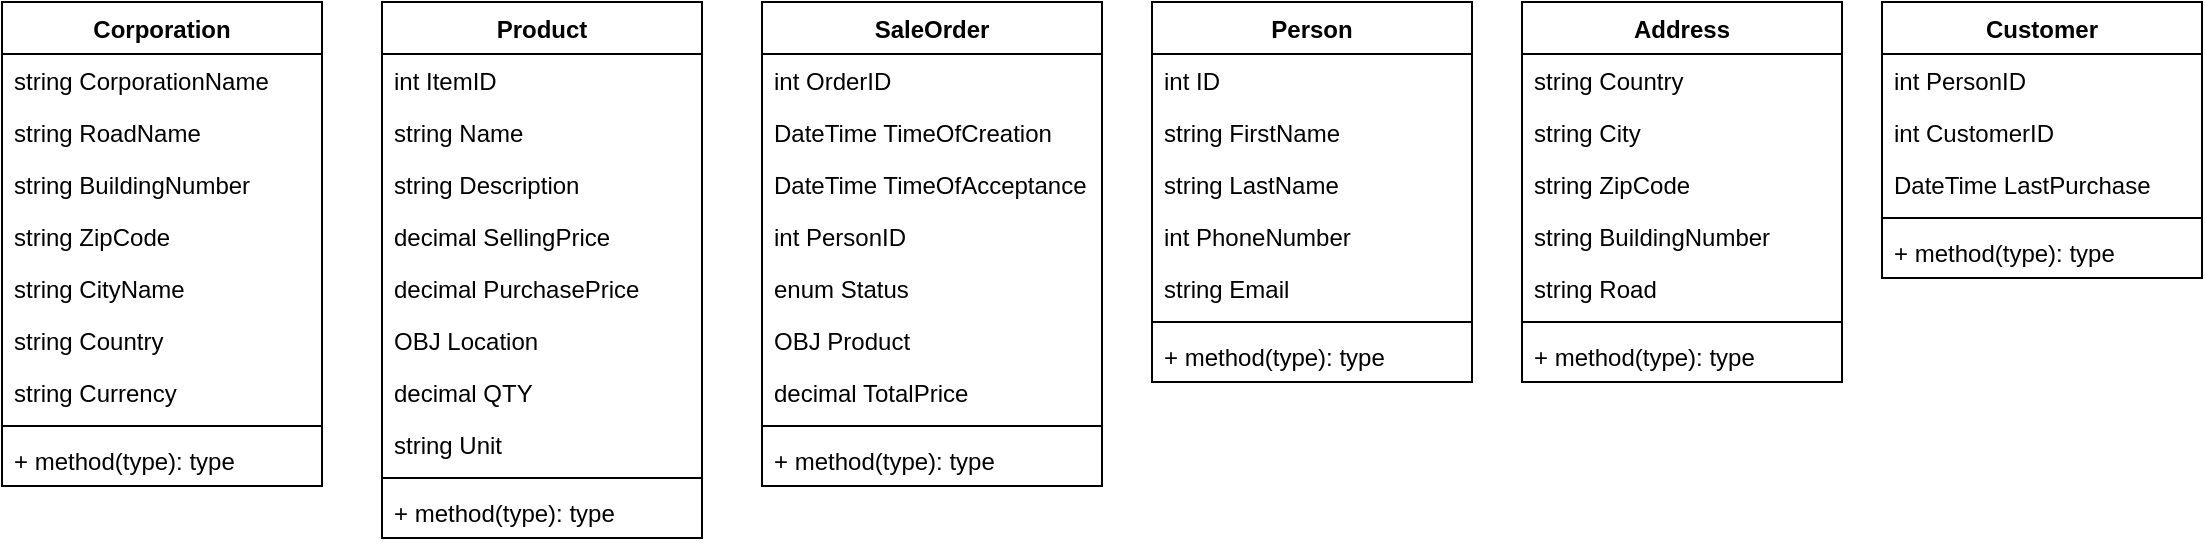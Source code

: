 <mxfile>
    <diagram name="Page-1" id="e7e014a7-5840-1c2e-5031-d8a46d1fe8dd">
        <mxGraphModel dx="933" dy="696" grid="1" gridSize="10" guides="1" tooltips="1" connect="1" arrows="1" fold="1" page="1" pageScale="1" pageWidth="1169" pageHeight="826" background="none" math="0" shadow="0">
            <root>
                <mxCell id="0"/>
                <mxCell id="1" parent="0"/>
                <mxCell id="sadiETQcaKYxQHdvcYxY-53" value="Customer" style="swimlane;fontStyle=1;align=center;verticalAlign=top;childLayout=stackLayout;horizontal=1;startSize=26;horizontalStack=0;resizeParent=1;resizeParentMax=0;resizeLast=0;collapsible=1;marginBottom=0;" parent="1" vertex="1">
                    <mxGeometry x="950" y="10" width="160" height="138" as="geometry"/>
                </mxCell>
                <mxCell id="sadiETQcaKYxQHdvcYxY-54" value="int PersonID" style="text;strokeColor=none;fillColor=none;align=left;verticalAlign=top;spacingLeft=4;spacingRight=4;overflow=hidden;rotatable=0;points=[[0,0.5],[1,0.5]];portConstraint=eastwest;" parent="sadiETQcaKYxQHdvcYxY-53" vertex="1">
                    <mxGeometry y="26" width="160" height="26" as="geometry"/>
                </mxCell>
                <mxCell id="sadiETQcaKYxQHdvcYxY-127" value="int CustomerID&#10;" style="text;strokeColor=none;fillColor=none;align=left;verticalAlign=top;spacingLeft=4;spacingRight=4;overflow=hidden;rotatable=0;points=[[0,0.5],[1,0.5]];portConstraint=eastwest;" parent="sadiETQcaKYxQHdvcYxY-53" vertex="1">
                    <mxGeometry y="52" width="160" height="26" as="geometry"/>
                </mxCell>
                <mxCell id="sadiETQcaKYxQHdvcYxY-124" value="DateTime LastPurchase" style="text;strokeColor=none;fillColor=none;align=left;verticalAlign=top;spacingLeft=4;spacingRight=4;overflow=hidden;rotatable=0;points=[[0,0.5],[1,0.5]];portConstraint=eastwest;" parent="sadiETQcaKYxQHdvcYxY-53" vertex="1">
                    <mxGeometry y="78" width="160" height="26" as="geometry"/>
                </mxCell>
                <mxCell id="sadiETQcaKYxQHdvcYxY-55" value="" style="line;strokeWidth=1;fillColor=none;align=left;verticalAlign=middle;spacingTop=-1;spacingLeft=3;spacingRight=3;rotatable=0;labelPosition=right;points=[];portConstraint=eastwest;" parent="sadiETQcaKYxQHdvcYxY-53" vertex="1">
                    <mxGeometry y="104" width="160" height="8" as="geometry"/>
                </mxCell>
                <mxCell id="sadiETQcaKYxQHdvcYxY-56" value="+ method(type): type" style="text;strokeColor=none;fillColor=none;align=left;verticalAlign=top;spacingLeft=4;spacingRight=4;overflow=hidden;rotatable=0;points=[[0,0.5],[1,0.5]];portConstraint=eastwest;" parent="sadiETQcaKYxQHdvcYxY-53" vertex="1">
                    <mxGeometry y="112" width="160" height="26" as="geometry"/>
                </mxCell>
                <mxCell id="sadiETQcaKYxQHdvcYxY-61" value="SaleOrder" style="swimlane;fontStyle=1;align=center;verticalAlign=top;childLayout=stackLayout;horizontal=1;startSize=26;horizontalStack=0;resizeParent=1;resizeParentMax=0;resizeLast=0;collapsible=1;marginBottom=0;" parent="1" vertex="1">
                    <mxGeometry x="390" y="10" width="170" height="242" as="geometry"/>
                </mxCell>
                <mxCell id="sadiETQcaKYxQHdvcYxY-62" value="int OrderID" style="text;strokeColor=none;fillColor=none;align=left;verticalAlign=top;spacingLeft=4;spacingRight=4;overflow=hidden;rotatable=0;points=[[0,0.5],[1,0.5]];portConstraint=eastwest;" parent="sadiETQcaKYxQHdvcYxY-61" vertex="1">
                    <mxGeometry y="26" width="170" height="26" as="geometry"/>
                </mxCell>
                <mxCell id="sadiETQcaKYxQHdvcYxY-99" value="DateTime TimeOfCreation" style="text;strokeColor=none;fillColor=none;align=left;verticalAlign=top;spacingLeft=4;spacingRight=4;overflow=hidden;rotatable=0;points=[[0,0.5],[1,0.5]];portConstraint=eastwest;" parent="sadiETQcaKYxQHdvcYxY-61" vertex="1">
                    <mxGeometry y="52" width="170" height="26" as="geometry"/>
                </mxCell>
                <mxCell id="sadiETQcaKYxQHdvcYxY-100" value="DateTime TimeOfAcceptance" style="text;strokeColor=none;fillColor=none;align=left;verticalAlign=top;spacingLeft=4;spacingRight=4;overflow=hidden;rotatable=0;points=[[0,0.5],[1,0.5]];portConstraint=eastwest;" parent="sadiETQcaKYxQHdvcYxY-61" vertex="1">
                    <mxGeometry y="78" width="170" height="26" as="geometry"/>
                </mxCell>
                <mxCell id="sadiETQcaKYxQHdvcYxY-101" value="int PersonID" style="text;strokeColor=none;fillColor=none;align=left;verticalAlign=top;spacingLeft=4;spacingRight=4;overflow=hidden;rotatable=0;points=[[0,0.5],[1,0.5]];portConstraint=eastwest;" parent="sadiETQcaKYxQHdvcYxY-61" vertex="1">
                    <mxGeometry y="104" width="170" height="26" as="geometry"/>
                </mxCell>
                <mxCell id="sadiETQcaKYxQHdvcYxY-102" value="enum Status" style="text;strokeColor=none;fillColor=none;align=left;verticalAlign=top;spacingLeft=4;spacingRight=4;overflow=hidden;rotatable=0;points=[[0,0.5],[1,0.5]];portConstraint=eastwest;" parent="sadiETQcaKYxQHdvcYxY-61" vertex="1">
                    <mxGeometry y="130" width="170" height="26" as="geometry"/>
                </mxCell>
                <mxCell id="sadiETQcaKYxQHdvcYxY-128" value="OBJ Product" style="text;strokeColor=none;fillColor=none;align=left;verticalAlign=top;spacingLeft=4;spacingRight=4;overflow=hidden;rotatable=0;points=[[0,0.5],[1,0.5]];portConstraint=eastwest;" parent="sadiETQcaKYxQHdvcYxY-61" vertex="1">
                    <mxGeometry y="156" width="170" height="26" as="geometry"/>
                </mxCell>
                <mxCell id="sadiETQcaKYxQHdvcYxY-129" value="decimal TotalPrice" style="text;strokeColor=none;fillColor=none;align=left;verticalAlign=top;spacingLeft=4;spacingRight=4;overflow=hidden;rotatable=0;points=[[0,0.5],[1,0.5]];portConstraint=eastwest;" parent="sadiETQcaKYxQHdvcYxY-61" vertex="1">
                    <mxGeometry y="182" width="170" height="26" as="geometry"/>
                </mxCell>
                <mxCell id="sadiETQcaKYxQHdvcYxY-63" value="" style="line;strokeWidth=1;fillColor=none;align=left;verticalAlign=middle;spacingTop=-1;spacingLeft=3;spacingRight=3;rotatable=0;labelPosition=right;points=[];portConstraint=eastwest;" parent="sadiETQcaKYxQHdvcYxY-61" vertex="1">
                    <mxGeometry y="208" width="170" height="8" as="geometry"/>
                </mxCell>
                <mxCell id="sadiETQcaKYxQHdvcYxY-64" value="+ method(type): type" style="text;strokeColor=none;fillColor=none;align=left;verticalAlign=top;spacingLeft=4;spacingRight=4;overflow=hidden;rotatable=0;points=[[0,0.5],[1,0.5]];portConstraint=eastwest;" parent="sadiETQcaKYxQHdvcYxY-61" vertex="1">
                    <mxGeometry y="216" width="170" height="26" as="geometry"/>
                </mxCell>
                <mxCell id="sadiETQcaKYxQHdvcYxY-69" value="Address" style="swimlane;fontStyle=1;align=center;verticalAlign=top;childLayout=stackLayout;horizontal=1;startSize=26;horizontalStack=0;resizeParent=1;resizeParentMax=0;resizeLast=0;collapsible=1;marginBottom=0;" parent="1" vertex="1">
                    <mxGeometry x="770" y="10" width="160" height="190" as="geometry"/>
                </mxCell>
                <mxCell id="sadiETQcaKYxQHdvcYxY-118" value="string Country" style="text;strokeColor=none;fillColor=none;align=left;verticalAlign=top;spacingLeft=4;spacingRight=4;overflow=hidden;rotatable=0;points=[[0,0.5],[1,0.5]];portConstraint=eastwest;" parent="sadiETQcaKYxQHdvcYxY-69" vertex="1">
                    <mxGeometry y="26" width="160" height="26" as="geometry"/>
                </mxCell>
                <mxCell id="sadiETQcaKYxQHdvcYxY-117" value="string City" style="text;strokeColor=none;fillColor=none;align=left;verticalAlign=top;spacingLeft=4;spacingRight=4;overflow=hidden;rotatable=0;points=[[0,0.5],[1,0.5]];portConstraint=eastwest;" parent="sadiETQcaKYxQHdvcYxY-69" vertex="1">
                    <mxGeometry y="52" width="160" height="26" as="geometry"/>
                </mxCell>
                <mxCell id="sadiETQcaKYxQHdvcYxY-116" value="string ZipCode" style="text;strokeColor=none;fillColor=none;align=left;verticalAlign=top;spacingLeft=4;spacingRight=4;overflow=hidden;rotatable=0;points=[[0,0.5],[1,0.5]];portConstraint=eastwest;" parent="sadiETQcaKYxQHdvcYxY-69" vertex="1">
                    <mxGeometry y="78" width="160" height="26" as="geometry"/>
                </mxCell>
                <mxCell id="sadiETQcaKYxQHdvcYxY-115" value="string BuildingNumber" style="text;strokeColor=none;fillColor=none;align=left;verticalAlign=top;spacingLeft=4;spacingRight=4;overflow=hidden;rotatable=0;points=[[0,0.5],[1,0.5]];portConstraint=eastwest;" parent="sadiETQcaKYxQHdvcYxY-69" vertex="1">
                    <mxGeometry y="104" width="160" height="26" as="geometry"/>
                </mxCell>
                <mxCell id="sadiETQcaKYxQHdvcYxY-114" value="string Road" style="text;strokeColor=none;fillColor=none;align=left;verticalAlign=top;spacingLeft=4;spacingRight=4;overflow=hidden;rotatable=0;points=[[0,0.5],[1,0.5]];portConstraint=eastwest;" parent="sadiETQcaKYxQHdvcYxY-69" vertex="1">
                    <mxGeometry y="130" width="160" height="26" as="geometry"/>
                </mxCell>
                <mxCell id="sadiETQcaKYxQHdvcYxY-71" value="" style="line;strokeWidth=1;fillColor=none;align=left;verticalAlign=middle;spacingTop=-1;spacingLeft=3;spacingRight=3;rotatable=0;labelPosition=right;points=[];portConstraint=eastwest;" parent="sadiETQcaKYxQHdvcYxY-69" vertex="1">
                    <mxGeometry y="156" width="160" height="8" as="geometry"/>
                </mxCell>
                <mxCell id="sadiETQcaKYxQHdvcYxY-72" value="+ method(type): type" style="text;strokeColor=none;fillColor=none;align=left;verticalAlign=top;spacingLeft=4;spacingRight=4;overflow=hidden;rotatable=0;points=[[0,0.5],[1,0.5]];portConstraint=eastwest;" parent="sadiETQcaKYxQHdvcYxY-69" vertex="1">
                    <mxGeometry y="164" width="160" height="26" as="geometry"/>
                </mxCell>
                <mxCell id="sadiETQcaKYxQHdvcYxY-73" value="Person" style="swimlane;fontStyle=1;align=center;verticalAlign=top;childLayout=stackLayout;horizontal=1;startSize=26;horizontalStack=0;resizeParent=1;resizeParentMax=0;resizeLast=0;collapsible=1;marginBottom=0;" parent="1" vertex="1">
                    <mxGeometry x="585" y="10" width="160" height="190" as="geometry"/>
                </mxCell>
                <mxCell id="sadiETQcaKYxQHdvcYxY-108" value="int ID" style="text;strokeColor=none;fillColor=none;align=left;verticalAlign=top;spacingLeft=4;spacingRight=4;overflow=hidden;rotatable=0;points=[[0,0.5],[1,0.5]];portConstraint=eastwest;" parent="sadiETQcaKYxQHdvcYxY-73" vertex="1">
                    <mxGeometry y="26" width="160" height="26" as="geometry"/>
                </mxCell>
                <mxCell id="sadiETQcaKYxQHdvcYxY-126" value="string FirstName" style="text;strokeColor=none;fillColor=none;align=left;verticalAlign=top;spacingLeft=4;spacingRight=4;overflow=hidden;rotatable=0;points=[[0,0.5],[1,0.5]];portConstraint=eastwest;" parent="sadiETQcaKYxQHdvcYxY-73" vertex="1">
                    <mxGeometry y="52" width="160" height="26" as="geometry"/>
                </mxCell>
                <mxCell id="sadiETQcaKYxQHdvcYxY-109" value="string LastName" style="text;strokeColor=none;fillColor=none;align=left;verticalAlign=top;spacingLeft=4;spacingRight=4;overflow=hidden;rotatable=0;points=[[0,0.5],[1,0.5]];portConstraint=eastwest;" parent="sadiETQcaKYxQHdvcYxY-73" vertex="1">
                    <mxGeometry y="78" width="160" height="26" as="geometry"/>
                </mxCell>
                <mxCell id="sadiETQcaKYxQHdvcYxY-111" value="int PhoneNumber" style="text;strokeColor=none;fillColor=none;align=left;verticalAlign=top;spacingLeft=4;spacingRight=4;overflow=hidden;rotatable=0;points=[[0,0.5],[1,0.5]];portConstraint=eastwest;" parent="sadiETQcaKYxQHdvcYxY-73" vertex="1">
                    <mxGeometry y="104" width="160" height="26" as="geometry"/>
                </mxCell>
                <mxCell id="sadiETQcaKYxQHdvcYxY-112" value="string Email" style="text;strokeColor=none;fillColor=none;align=left;verticalAlign=top;spacingLeft=4;spacingRight=4;overflow=hidden;rotatable=0;points=[[0,0.5],[1,0.5]];portConstraint=eastwest;" parent="sadiETQcaKYxQHdvcYxY-73" vertex="1">
                    <mxGeometry y="130" width="160" height="26" as="geometry"/>
                </mxCell>
                <mxCell id="sadiETQcaKYxQHdvcYxY-75" value="" style="line;strokeWidth=1;fillColor=none;align=left;verticalAlign=middle;spacingTop=-1;spacingLeft=3;spacingRight=3;rotatable=0;labelPosition=right;points=[];portConstraint=eastwest;" parent="sadiETQcaKYxQHdvcYxY-73" vertex="1">
                    <mxGeometry y="156" width="160" height="8" as="geometry"/>
                </mxCell>
                <mxCell id="sadiETQcaKYxQHdvcYxY-76" value="+ method(type): type" style="text;strokeColor=none;fillColor=none;align=left;verticalAlign=top;spacingLeft=4;spacingRight=4;overflow=hidden;rotatable=0;points=[[0,0.5],[1,0.5]];portConstraint=eastwest;" parent="sadiETQcaKYxQHdvcYxY-73" vertex="1">
                    <mxGeometry y="164" width="160" height="26" as="geometry"/>
                </mxCell>
                <mxCell id="sadiETQcaKYxQHdvcYxY-77" value="Product" style="swimlane;fontStyle=1;align=center;verticalAlign=top;childLayout=stackLayout;horizontal=1;startSize=26;horizontalStack=0;resizeParent=1;resizeParentMax=0;resizeLast=0;collapsible=1;marginBottom=0;" parent="1" vertex="1">
                    <mxGeometry x="200" y="10" width="160" height="268" as="geometry"/>
                </mxCell>
                <mxCell id="sadiETQcaKYxQHdvcYxY-78" value="int ItemID" style="text;strokeColor=none;fillColor=none;align=left;verticalAlign=top;spacingLeft=4;spacingRight=4;overflow=hidden;rotatable=0;points=[[0,0.5],[1,0.5]];portConstraint=eastwest;" parent="sadiETQcaKYxQHdvcYxY-77" vertex="1">
                    <mxGeometry y="26" width="160" height="26" as="geometry"/>
                </mxCell>
                <mxCell id="sadiETQcaKYxQHdvcYxY-92" value="string Name" style="text;strokeColor=none;fillColor=none;align=left;verticalAlign=top;spacingLeft=4;spacingRight=4;overflow=hidden;rotatable=0;points=[[0,0.5],[1,0.5]];portConstraint=eastwest;" parent="sadiETQcaKYxQHdvcYxY-77" vertex="1">
                    <mxGeometry y="52" width="160" height="26" as="geometry"/>
                </mxCell>
                <mxCell id="sadiETQcaKYxQHdvcYxY-93" value="string Description" style="text;strokeColor=none;fillColor=none;align=left;verticalAlign=top;spacingLeft=4;spacingRight=4;overflow=hidden;rotatable=0;points=[[0,0.5],[1,0.5]];portConstraint=eastwest;" parent="sadiETQcaKYxQHdvcYxY-77" vertex="1">
                    <mxGeometry y="78" width="160" height="26" as="geometry"/>
                </mxCell>
                <mxCell id="sadiETQcaKYxQHdvcYxY-94" value="decimal SellingPrice" style="text;strokeColor=none;fillColor=none;align=left;verticalAlign=top;spacingLeft=4;spacingRight=4;overflow=hidden;rotatable=0;points=[[0,0.5],[1,0.5]];portConstraint=eastwest;" parent="sadiETQcaKYxQHdvcYxY-77" vertex="1">
                    <mxGeometry y="104" width="160" height="26" as="geometry"/>
                </mxCell>
                <mxCell id="sadiETQcaKYxQHdvcYxY-95" value="decimal PurchasePrice" style="text;strokeColor=none;fillColor=none;align=left;verticalAlign=top;spacingLeft=4;spacingRight=4;overflow=hidden;rotatable=0;points=[[0,0.5],[1,0.5]];portConstraint=eastwest;" parent="sadiETQcaKYxQHdvcYxY-77" vertex="1">
                    <mxGeometry y="130" width="160" height="26" as="geometry"/>
                </mxCell>
                <mxCell id="sadiETQcaKYxQHdvcYxY-96" value="OBJ Location" style="text;strokeColor=none;fillColor=none;align=left;verticalAlign=top;spacingLeft=4;spacingRight=4;overflow=hidden;rotatable=0;points=[[0,0.5],[1,0.5]];portConstraint=eastwest;" parent="sadiETQcaKYxQHdvcYxY-77" vertex="1">
                    <mxGeometry y="156" width="160" height="26" as="geometry"/>
                </mxCell>
                <mxCell id="sadiETQcaKYxQHdvcYxY-97" value="decimal QTY " style="text;strokeColor=none;fillColor=none;align=left;verticalAlign=top;spacingLeft=4;spacingRight=4;overflow=hidden;rotatable=0;points=[[0,0.5],[1,0.5]];portConstraint=eastwest;" parent="sadiETQcaKYxQHdvcYxY-77" vertex="1">
                    <mxGeometry y="182" width="160" height="26" as="geometry"/>
                </mxCell>
                <mxCell id="sadiETQcaKYxQHdvcYxY-98" value="string Unit" style="text;strokeColor=none;fillColor=none;align=left;verticalAlign=top;spacingLeft=4;spacingRight=4;overflow=hidden;rotatable=0;points=[[0,0.5],[1,0.5]];portConstraint=eastwest;" parent="sadiETQcaKYxQHdvcYxY-77" vertex="1">
                    <mxGeometry y="208" width="160" height="26" as="geometry"/>
                </mxCell>
                <mxCell id="sadiETQcaKYxQHdvcYxY-79" value="" style="line;strokeWidth=1;fillColor=none;align=left;verticalAlign=middle;spacingTop=-1;spacingLeft=3;spacingRight=3;rotatable=0;labelPosition=right;points=[];portConstraint=eastwest;" parent="sadiETQcaKYxQHdvcYxY-77" vertex="1">
                    <mxGeometry y="234" width="160" height="8" as="geometry"/>
                </mxCell>
                <mxCell id="sadiETQcaKYxQHdvcYxY-80" value="+ method(type): type" style="text;strokeColor=none;fillColor=none;align=left;verticalAlign=top;spacingLeft=4;spacingRight=4;overflow=hidden;rotatable=0;points=[[0,0.5],[1,0.5]];portConstraint=eastwest;" parent="sadiETQcaKYxQHdvcYxY-77" vertex="1">
                    <mxGeometry y="242" width="160" height="26" as="geometry"/>
                </mxCell>
                <mxCell id="sadiETQcaKYxQHdvcYxY-81" value="Corporation" style="swimlane;fontStyle=1;align=center;verticalAlign=top;childLayout=stackLayout;horizontal=1;startSize=26;horizontalStack=0;resizeParent=1;resizeParentMax=0;resizeLast=0;collapsible=1;marginBottom=0;" parent="1" vertex="1">
                    <mxGeometry x="10" y="10" width="160" height="242" as="geometry"/>
                </mxCell>
                <mxCell id="sadiETQcaKYxQHdvcYxY-82" value="string CorporationName" style="text;strokeColor=none;fillColor=none;align=left;verticalAlign=top;spacingLeft=4;spacingRight=4;overflow=hidden;rotatable=0;points=[[0,0.5],[1,0.5]];portConstraint=eastwest;" parent="sadiETQcaKYxQHdvcYxY-81" vertex="1">
                    <mxGeometry y="26" width="160" height="26" as="geometry"/>
                </mxCell>
                <mxCell id="sadiETQcaKYxQHdvcYxY-85" value="string RoadName" style="text;strokeColor=none;fillColor=none;align=left;verticalAlign=top;spacingLeft=4;spacingRight=4;overflow=hidden;rotatable=0;points=[[0,0.5],[1,0.5]];portConstraint=eastwest;" parent="sadiETQcaKYxQHdvcYxY-81" vertex="1">
                    <mxGeometry y="52" width="160" height="26" as="geometry"/>
                </mxCell>
                <mxCell id="sadiETQcaKYxQHdvcYxY-86" value="string BuildingNumber" style="text;strokeColor=none;fillColor=none;align=left;verticalAlign=top;spacingLeft=4;spacingRight=4;overflow=hidden;rotatable=0;points=[[0,0.5],[1,0.5]];portConstraint=eastwest;" parent="sadiETQcaKYxQHdvcYxY-81" vertex="1">
                    <mxGeometry y="78" width="160" height="26" as="geometry"/>
                </mxCell>
                <mxCell id="sadiETQcaKYxQHdvcYxY-87" value="string ZipCode&#10;" style="text;strokeColor=none;fillColor=none;align=left;verticalAlign=top;spacingLeft=4;spacingRight=4;overflow=hidden;rotatable=0;points=[[0,0.5],[1,0.5]];portConstraint=eastwest;" parent="sadiETQcaKYxQHdvcYxY-81" vertex="1">
                    <mxGeometry y="104" width="160" height="26" as="geometry"/>
                </mxCell>
                <mxCell id="sadiETQcaKYxQHdvcYxY-88" value="string CityName" style="text;strokeColor=none;fillColor=none;align=left;verticalAlign=top;spacingLeft=4;spacingRight=4;overflow=hidden;rotatable=0;points=[[0,0.5],[1,0.5]];portConstraint=eastwest;" parent="sadiETQcaKYxQHdvcYxY-81" vertex="1">
                    <mxGeometry y="130" width="160" height="26" as="geometry"/>
                </mxCell>
                <mxCell id="sadiETQcaKYxQHdvcYxY-91" value="string Country" style="text;strokeColor=none;fillColor=none;align=left;verticalAlign=top;spacingLeft=4;spacingRight=4;overflow=hidden;rotatable=0;points=[[0,0.5],[1,0.5]];portConstraint=eastwest;" parent="sadiETQcaKYxQHdvcYxY-81" vertex="1">
                    <mxGeometry y="156" width="160" height="26" as="geometry"/>
                </mxCell>
                <mxCell id="sadiETQcaKYxQHdvcYxY-89" value="string Currency" style="text;strokeColor=none;fillColor=none;align=left;verticalAlign=top;spacingLeft=4;spacingRight=4;overflow=hidden;rotatable=0;points=[[0,0.5],[1,0.5]];portConstraint=eastwest;" parent="sadiETQcaKYxQHdvcYxY-81" vertex="1">
                    <mxGeometry y="182" width="160" height="26" as="geometry"/>
                </mxCell>
                <mxCell id="sadiETQcaKYxQHdvcYxY-83" value="" style="line;strokeWidth=1;fillColor=none;align=left;verticalAlign=middle;spacingTop=-1;spacingLeft=3;spacingRight=3;rotatable=0;labelPosition=right;points=[];portConstraint=eastwest;" parent="sadiETQcaKYxQHdvcYxY-81" vertex="1">
                    <mxGeometry y="208" width="160" height="8" as="geometry"/>
                </mxCell>
                <mxCell id="sadiETQcaKYxQHdvcYxY-84" value="+ method(type): type" style="text;strokeColor=none;fillColor=none;align=left;verticalAlign=top;spacingLeft=4;spacingRight=4;overflow=hidden;rotatable=0;points=[[0,0.5],[1,0.5]];portConstraint=eastwest;" parent="sadiETQcaKYxQHdvcYxY-81" vertex="1">
                    <mxGeometry y="216" width="160" height="26" as="geometry"/>
                </mxCell>
            </root>
        </mxGraphModel>
    </diagram>
</mxfile>